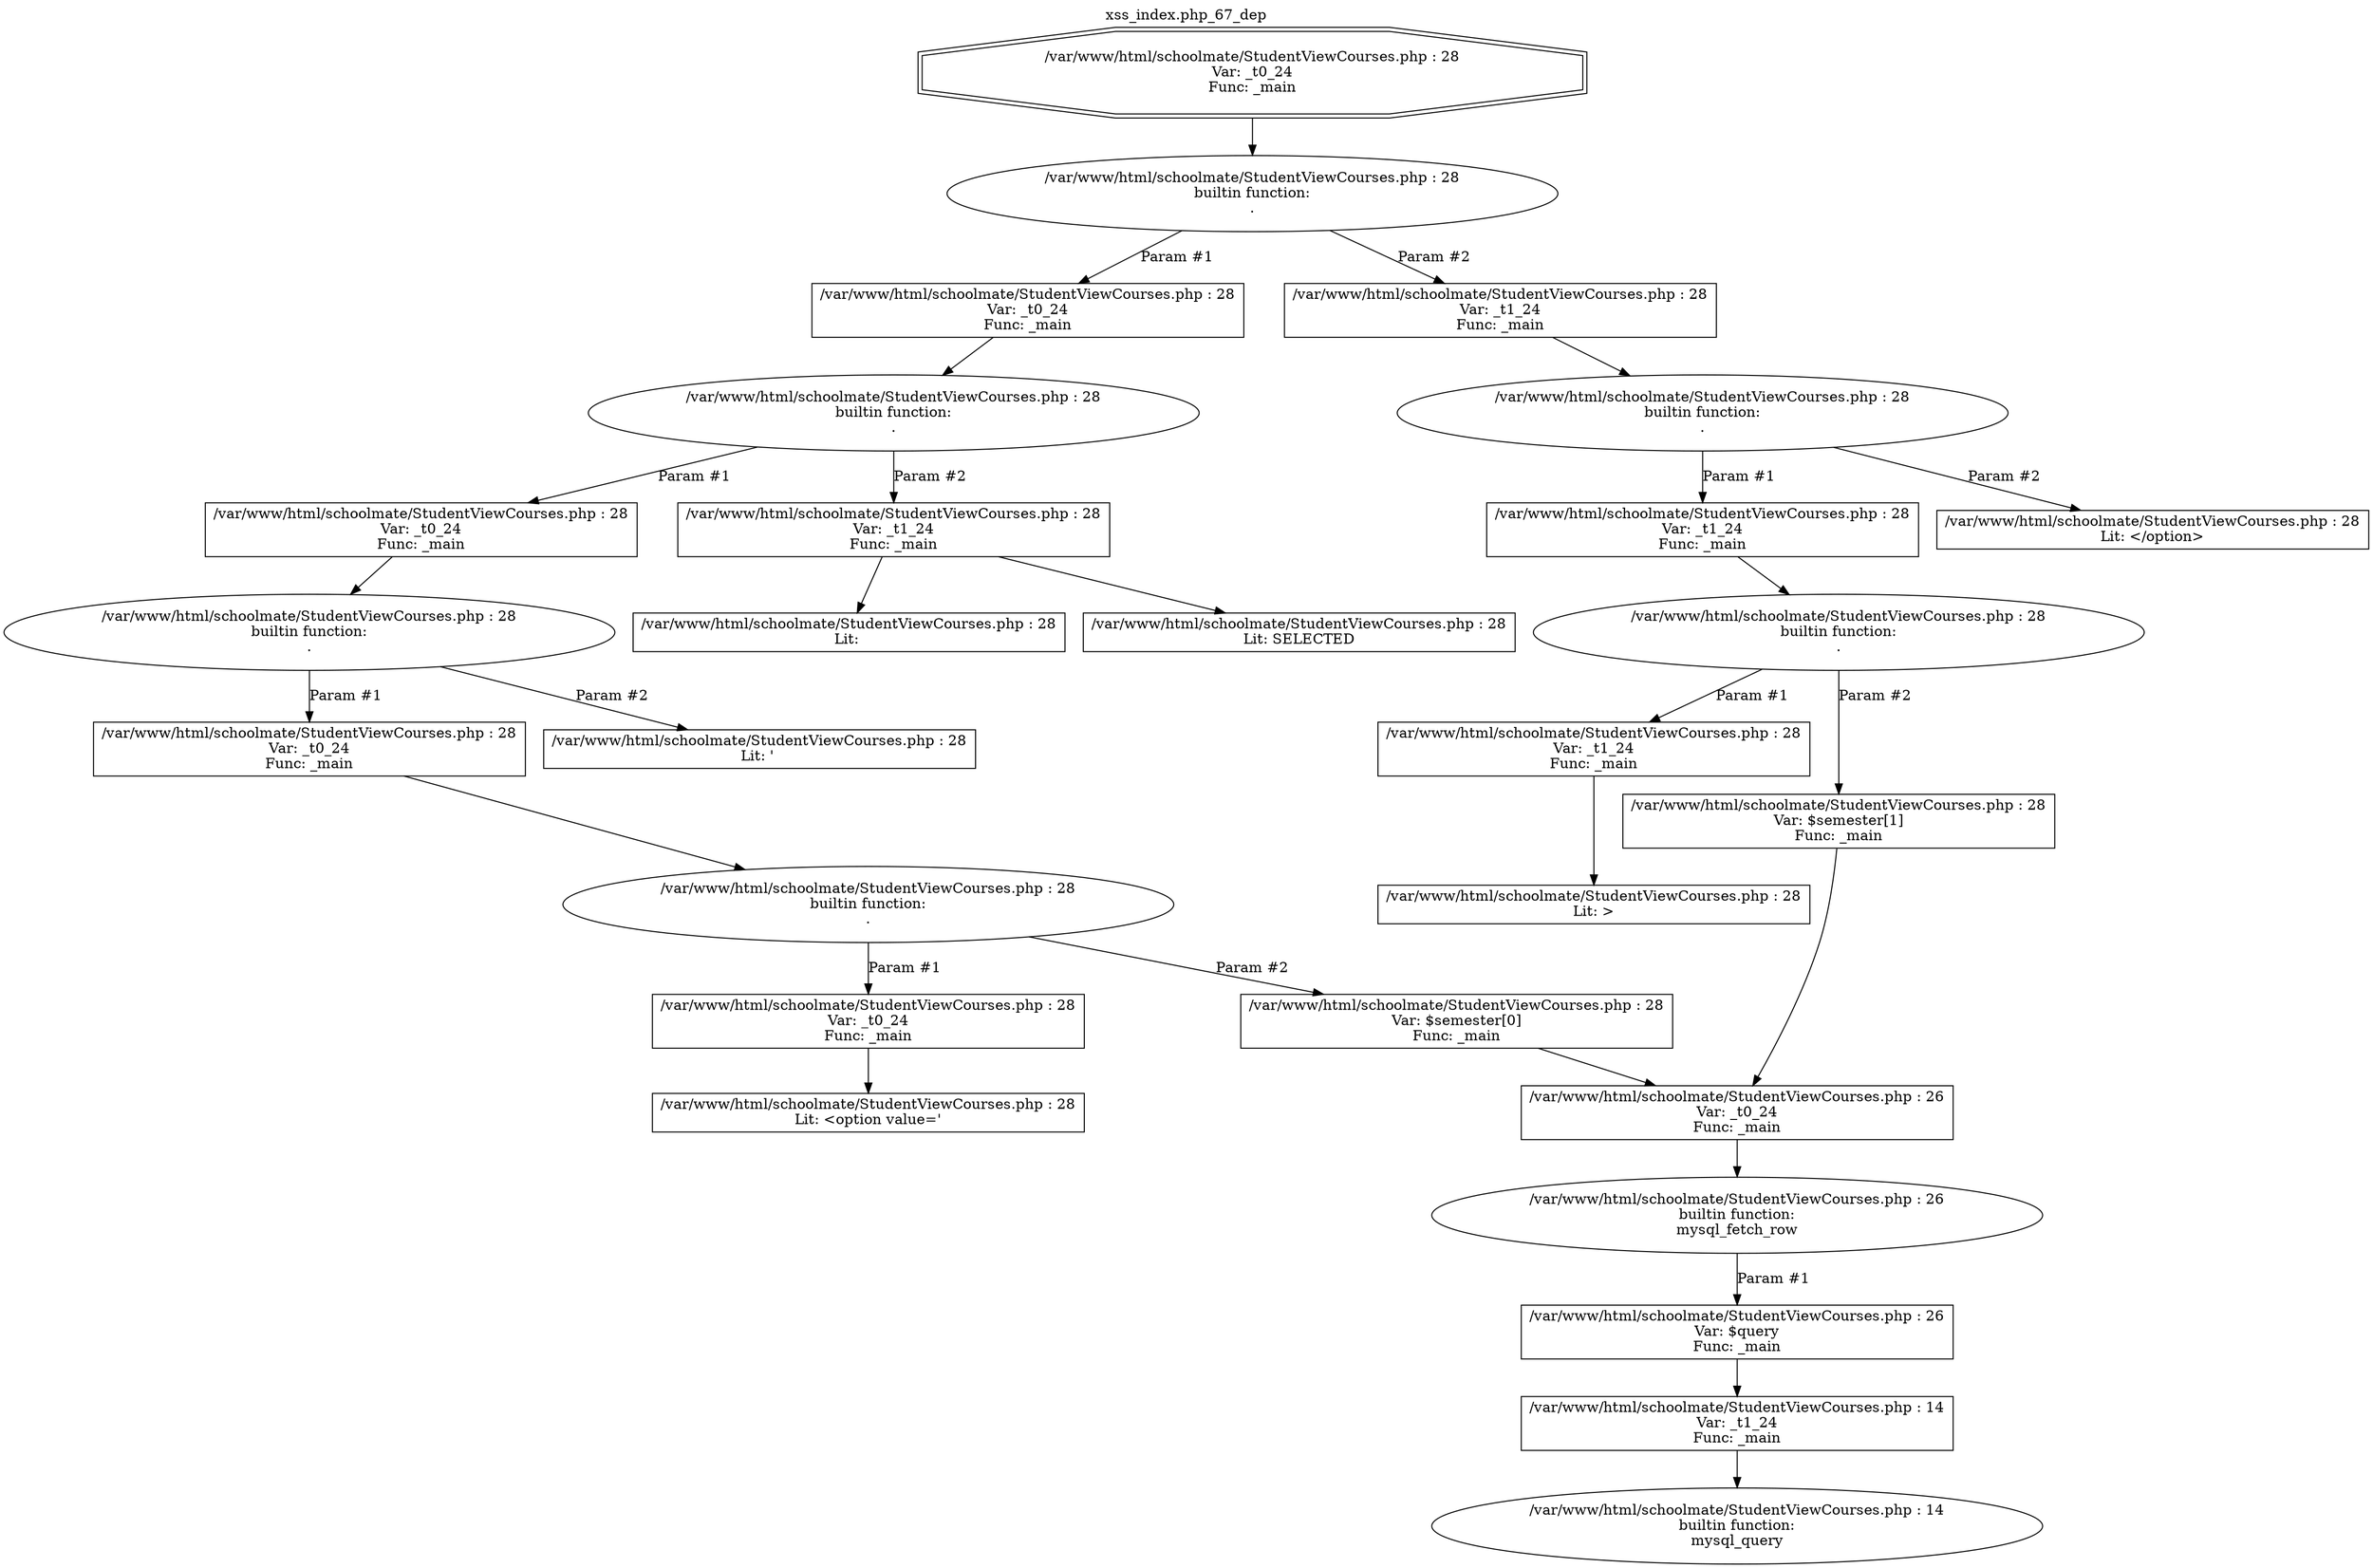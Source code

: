 digraph cfg {
  label="xss_index.php_67_dep";
  labelloc=t;
  n1 [shape=doubleoctagon, label="/var/www/html/schoolmate/StudentViewCourses.php : 28\nVar: _t0_24\nFunc: _main\n"];
  n2 [shape=ellipse, label="/var/www/html/schoolmate/StudentViewCourses.php : 28\nbuiltin function:\n.\n"];
  n3 [shape=box, label="/var/www/html/schoolmate/StudentViewCourses.php : 28\nVar: _t0_24\nFunc: _main\n"];
  n4 [shape=ellipse, label="/var/www/html/schoolmate/StudentViewCourses.php : 28\nbuiltin function:\n.\n"];
  n5 [shape=box, label="/var/www/html/schoolmate/StudentViewCourses.php : 28\nVar: _t0_24\nFunc: _main\n"];
  n6 [shape=ellipse, label="/var/www/html/schoolmate/StudentViewCourses.php : 28\nbuiltin function:\n.\n"];
  n7 [shape=box, label="/var/www/html/schoolmate/StudentViewCourses.php : 28\nVar: _t0_24\nFunc: _main\n"];
  n8 [shape=ellipse, label="/var/www/html/schoolmate/StudentViewCourses.php : 28\nbuiltin function:\n.\n"];
  n9 [shape=box, label="/var/www/html/schoolmate/StudentViewCourses.php : 28\nVar: _t0_24\nFunc: _main\n"];
  n10 [shape=box, label="/var/www/html/schoolmate/StudentViewCourses.php : 28\nLit: <option value='\n"];
  n11 [shape=box, label="/var/www/html/schoolmate/StudentViewCourses.php : 28\nVar: $semester[0]\nFunc: _main\n"];
  n12 [shape=box, label="/var/www/html/schoolmate/StudentViewCourses.php : 26\nVar: _t0_24\nFunc: _main\n"];
  n13 [shape=ellipse, label="/var/www/html/schoolmate/StudentViewCourses.php : 26\nbuiltin function:\nmysql_fetch_row\n"];
  n14 [shape=box, label="/var/www/html/schoolmate/StudentViewCourses.php : 26\nVar: $query\nFunc: _main\n"];
  n15 [shape=box, label="/var/www/html/schoolmate/StudentViewCourses.php : 14\nVar: _t1_24\nFunc: _main\n"];
  n16 [shape=ellipse, label="/var/www/html/schoolmate/StudentViewCourses.php : 14\nbuiltin function:\nmysql_query\n"];
  n17 [shape=box, label="/var/www/html/schoolmate/StudentViewCourses.php : 28\nLit: ' \n"];
  n18 [shape=box, label="/var/www/html/schoolmate/StudentViewCourses.php : 28\nVar: _t1_24\nFunc: _main\n"];
  n19 [shape=box, label="/var/www/html/schoolmate/StudentViewCourses.php : 28\nLit: \n"];
  n20 [shape=box, label="/var/www/html/schoolmate/StudentViewCourses.php : 28\nLit: SELECTED\n"];
  n21 [shape=box, label="/var/www/html/schoolmate/StudentViewCourses.php : 28\nVar: _t1_24\nFunc: _main\n"];
  n22 [shape=ellipse, label="/var/www/html/schoolmate/StudentViewCourses.php : 28\nbuiltin function:\n.\n"];
  n23 [shape=box, label="/var/www/html/schoolmate/StudentViewCourses.php : 28\nVar: _t1_24\nFunc: _main\n"];
  n24 [shape=ellipse, label="/var/www/html/schoolmate/StudentViewCourses.php : 28\nbuiltin function:\n.\n"];
  n25 [shape=box, label="/var/www/html/schoolmate/StudentViewCourses.php : 28\nVar: _t1_24\nFunc: _main\n"];
  n26 [shape=box, label="/var/www/html/schoolmate/StudentViewCourses.php : 28\nLit: >\n"];
  n27 [shape=box, label="/var/www/html/schoolmate/StudentViewCourses.php : 28\nVar: $semester[1]\nFunc: _main\n"];
  n28 [shape=box, label="/var/www/html/schoolmate/StudentViewCourses.php : 28\nLit: </option>\n"];
  n1 -> n2;
  n3 -> n4;
  n5 -> n6;
  n7 -> n8;
  n9 -> n10;
  n8 -> n9[label="Param #1"];
  n8 -> n11[label="Param #2"];
  n12 -> n13;
  n15 -> n16;
  n14 -> n15;
  n13 -> n14[label="Param #1"];
  n11 -> n12;
  n6 -> n7[label="Param #1"];
  n6 -> n17[label="Param #2"];
  n4 -> n5[label="Param #1"];
  n4 -> n18[label="Param #2"];
  n18 -> n19;
  n18 -> n20;
  n2 -> n3[label="Param #1"];
  n2 -> n21[label="Param #2"];
  n21 -> n22;
  n23 -> n24;
  n25 -> n26;
  n24 -> n25[label="Param #1"];
  n24 -> n27[label="Param #2"];
  n27 -> n12;
  n22 -> n23[label="Param #1"];
  n22 -> n28[label="Param #2"];
}
